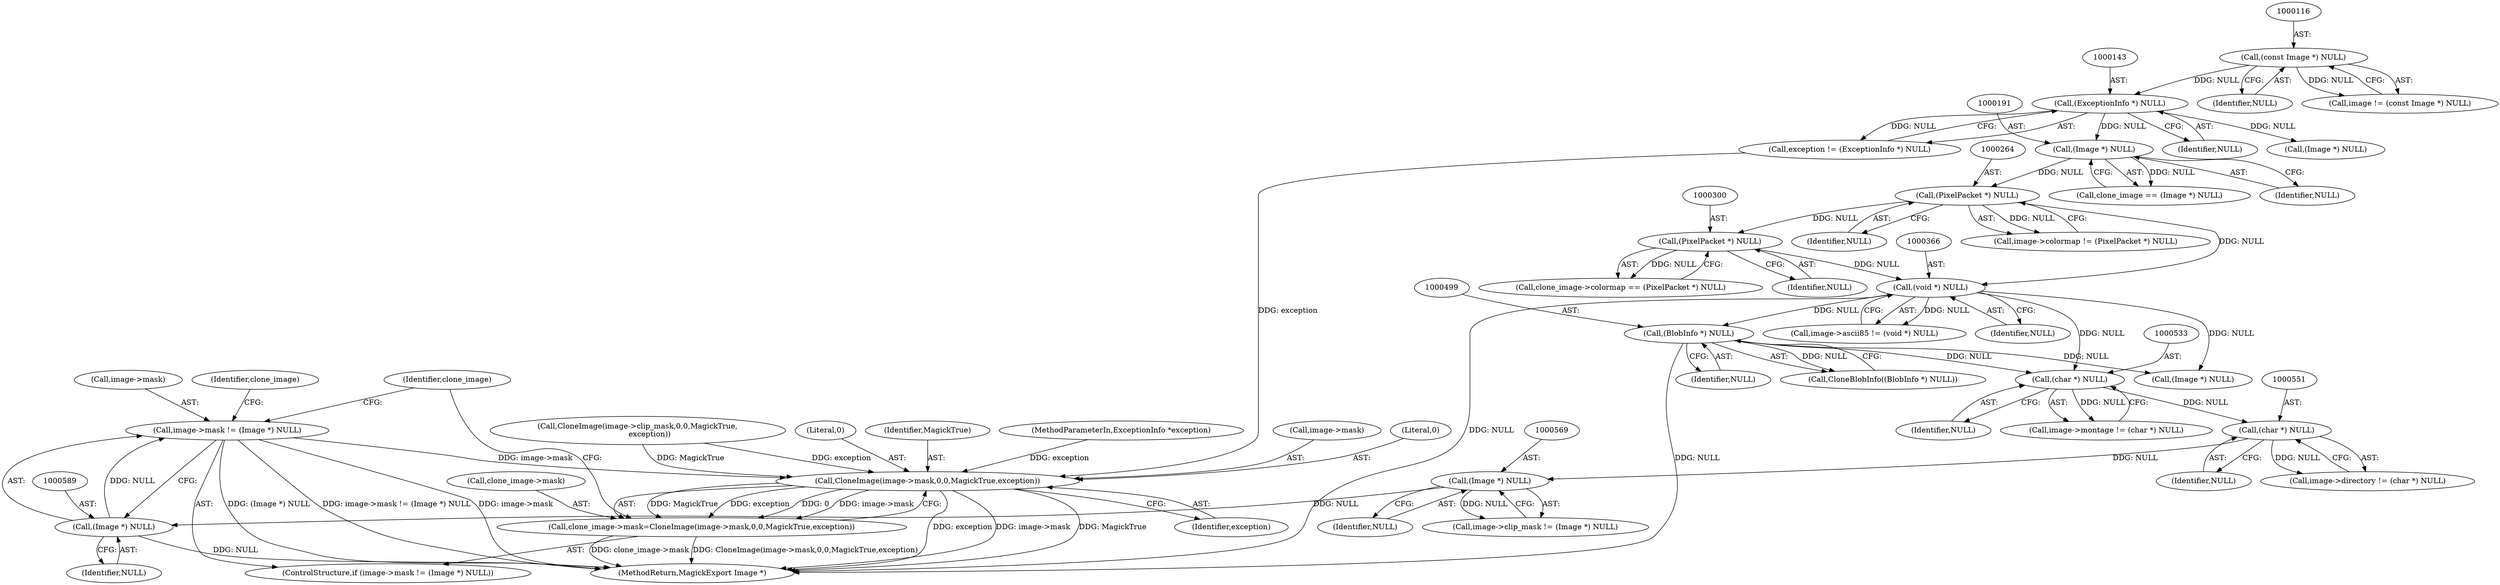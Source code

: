 digraph "0_ImageMagick_01843366d6a7b96e22ad7bb67f3df7d9fd4d5d74@pointer" {
"1000584" [label="(Call,image->mask != (Image *) NULL)"];
"1000588" [label="(Call,(Image *) NULL)"];
"1000568" [label="(Call,(Image *) NULL)"];
"1000550" [label="(Call,(char *) NULL)"];
"1000532" [label="(Call,(char *) NULL)"];
"1000498" [label="(Call,(BlobInfo *) NULL)"];
"1000365" [label="(Call,(void *) NULL)"];
"1000263" [label="(Call,(PixelPacket *) NULL)"];
"1000190" [label="(Call,(Image *) NULL)"];
"1000142" [label="(Call,(ExceptionInfo *) NULL)"];
"1000115" [label="(Call,(const Image *) NULL)"];
"1000299" [label="(Call,(PixelPacket *) NULL)"];
"1000595" [label="(Call,CloneImage(image->mask,0,0,MagickTrue,exception))"];
"1000591" [label="(Call,clone_image->mask=CloneImage(image->mask,0,0,MagickTrue,exception))"];
"1000570" [label="(Identifier,NULL)"];
"1000605" [label="(Identifier,clone_image)"];
"1000361" [label="(Call,image->ascii85 != (void *) NULL)"];
"1000190" [label="(Call,(Image *) NULL)"];
"1000299" [label="(Call,(PixelPacket *) NULL)"];
"1000596" [label="(Call,image->mask)"];
"1000532" [label="(Call,(char *) NULL)"];
"1000564" [label="(Call,image->clip_mask != (Image *) NULL)"];
"1000192" [label="(Identifier,NULL)"];
"1000599" [label="(Literal,0)"];
"1000575" [label="(Call,CloneImage(image->clip_mask,0,0,MagickTrue,\n          exception))"];
"1000265" [label="(Identifier,NULL)"];
"1000585" [label="(Call,image->mask)"];
"1000584" [label="(Call,image->mask != (Image *) NULL)"];
"1000592" [label="(Call,clone_image->mask)"];
"1000600" [label="(Literal,0)"];
"1000568" [label="(Call,(Image *) NULL)"];
"1000367" [label="(Identifier,NULL)"];
"1000295" [label="(Call,clone_image->colormap == (PixelPacket *) NULL)"];
"1000583" [label="(ControlStructure,if (image->mask != (Image *) NULL))"];
"1000115" [label="(Call,(const Image *) NULL)"];
"1000552" [label="(Identifier,NULL)"];
"1000591" [label="(Call,clone_image->mask=CloneImage(image->mask,0,0,MagickTrue,exception))"];
"1000534" [label="(Identifier,NULL)"];
"1000142" [label="(Call,(ExceptionInfo *) NULL)"];
"1000140" [label="(Call,exception != (ExceptionInfo *) NULL)"];
"1000595" [label="(Call,CloneImage(image->mask,0,0,MagickTrue,exception))"];
"1000550" [label="(Call,(char *) NULL)"];
"1000144" [label="(Identifier,NULL)"];
"1000588" [label="(Call,(Image *) NULL)"];
"1000500" [label="(Identifier,NULL)"];
"1000601" [label="(Identifier,MagickTrue)"];
"1000259" [label="(Call,image->colormap != (PixelPacket *) NULL)"];
"1000498" [label="(Call,(BlobInfo *) NULL)"];
"1000117" [label="(Identifier,NULL)"];
"1000176" [label="(Call,(Image *) NULL)"];
"1000593" [label="(Identifier,clone_image)"];
"1000301" [label="(Identifier,NULL)"];
"1000107" [label="(MethodParameterIn,ExceptionInfo *exception)"];
"1000546" [label="(Call,image->directory != (char *) NULL)"];
"1000528" [label="(Call,image->montage != (char *) NULL)"];
"1000497" [label="(Call,CloneBlobInfo((BlobInfo *) NULL))"];
"1000113" [label="(Call,image != (const Image *) NULL)"];
"1000631" [label="(Call,(Image *) NULL)"];
"1000365" [label="(Call,(void *) NULL)"];
"1000188" [label="(Call,clone_image == (Image *) NULL)"];
"1000842" [label="(MethodReturn,MagickExport Image *)"];
"1000602" [label="(Identifier,exception)"];
"1000590" [label="(Identifier,NULL)"];
"1000263" [label="(Call,(PixelPacket *) NULL)"];
"1000584" -> "1000583"  [label="AST: "];
"1000584" -> "1000588"  [label="CFG: "];
"1000585" -> "1000584"  [label="AST: "];
"1000588" -> "1000584"  [label="AST: "];
"1000593" -> "1000584"  [label="CFG: "];
"1000605" -> "1000584"  [label="CFG: "];
"1000584" -> "1000842"  [label="DDG: (Image *) NULL"];
"1000584" -> "1000842"  [label="DDG: image->mask != (Image *) NULL"];
"1000584" -> "1000842"  [label="DDG: image->mask"];
"1000588" -> "1000584"  [label="DDG: NULL"];
"1000584" -> "1000595"  [label="DDG: image->mask"];
"1000588" -> "1000590"  [label="CFG: "];
"1000589" -> "1000588"  [label="AST: "];
"1000590" -> "1000588"  [label="AST: "];
"1000588" -> "1000842"  [label="DDG: NULL"];
"1000568" -> "1000588"  [label="DDG: NULL"];
"1000568" -> "1000564"  [label="AST: "];
"1000568" -> "1000570"  [label="CFG: "];
"1000569" -> "1000568"  [label="AST: "];
"1000570" -> "1000568"  [label="AST: "];
"1000564" -> "1000568"  [label="CFG: "];
"1000568" -> "1000564"  [label="DDG: NULL"];
"1000550" -> "1000568"  [label="DDG: NULL"];
"1000550" -> "1000546"  [label="AST: "];
"1000550" -> "1000552"  [label="CFG: "];
"1000551" -> "1000550"  [label="AST: "];
"1000552" -> "1000550"  [label="AST: "];
"1000546" -> "1000550"  [label="CFG: "];
"1000550" -> "1000546"  [label="DDG: NULL"];
"1000532" -> "1000550"  [label="DDG: NULL"];
"1000532" -> "1000528"  [label="AST: "];
"1000532" -> "1000534"  [label="CFG: "];
"1000533" -> "1000532"  [label="AST: "];
"1000534" -> "1000532"  [label="AST: "];
"1000528" -> "1000532"  [label="CFG: "];
"1000532" -> "1000528"  [label="DDG: NULL"];
"1000498" -> "1000532"  [label="DDG: NULL"];
"1000365" -> "1000532"  [label="DDG: NULL"];
"1000498" -> "1000497"  [label="AST: "];
"1000498" -> "1000500"  [label="CFG: "];
"1000499" -> "1000498"  [label="AST: "];
"1000500" -> "1000498"  [label="AST: "];
"1000497" -> "1000498"  [label="CFG: "];
"1000498" -> "1000842"  [label="DDG: NULL"];
"1000498" -> "1000497"  [label="DDG: NULL"];
"1000365" -> "1000498"  [label="DDG: NULL"];
"1000498" -> "1000631"  [label="DDG: NULL"];
"1000365" -> "1000361"  [label="AST: "];
"1000365" -> "1000367"  [label="CFG: "];
"1000366" -> "1000365"  [label="AST: "];
"1000367" -> "1000365"  [label="AST: "];
"1000361" -> "1000365"  [label="CFG: "];
"1000365" -> "1000842"  [label="DDG: NULL"];
"1000365" -> "1000361"  [label="DDG: NULL"];
"1000263" -> "1000365"  [label="DDG: NULL"];
"1000299" -> "1000365"  [label="DDG: NULL"];
"1000365" -> "1000631"  [label="DDG: NULL"];
"1000263" -> "1000259"  [label="AST: "];
"1000263" -> "1000265"  [label="CFG: "];
"1000264" -> "1000263"  [label="AST: "];
"1000265" -> "1000263"  [label="AST: "];
"1000259" -> "1000263"  [label="CFG: "];
"1000263" -> "1000259"  [label="DDG: NULL"];
"1000190" -> "1000263"  [label="DDG: NULL"];
"1000263" -> "1000299"  [label="DDG: NULL"];
"1000190" -> "1000188"  [label="AST: "];
"1000190" -> "1000192"  [label="CFG: "];
"1000191" -> "1000190"  [label="AST: "];
"1000192" -> "1000190"  [label="AST: "];
"1000188" -> "1000190"  [label="CFG: "];
"1000190" -> "1000188"  [label="DDG: NULL"];
"1000142" -> "1000190"  [label="DDG: NULL"];
"1000142" -> "1000140"  [label="AST: "];
"1000142" -> "1000144"  [label="CFG: "];
"1000143" -> "1000142"  [label="AST: "];
"1000144" -> "1000142"  [label="AST: "];
"1000140" -> "1000142"  [label="CFG: "];
"1000142" -> "1000140"  [label="DDG: NULL"];
"1000115" -> "1000142"  [label="DDG: NULL"];
"1000142" -> "1000176"  [label="DDG: NULL"];
"1000115" -> "1000113"  [label="AST: "];
"1000115" -> "1000117"  [label="CFG: "];
"1000116" -> "1000115"  [label="AST: "];
"1000117" -> "1000115"  [label="AST: "];
"1000113" -> "1000115"  [label="CFG: "];
"1000115" -> "1000113"  [label="DDG: NULL"];
"1000299" -> "1000295"  [label="AST: "];
"1000299" -> "1000301"  [label="CFG: "];
"1000300" -> "1000299"  [label="AST: "];
"1000301" -> "1000299"  [label="AST: "];
"1000295" -> "1000299"  [label="CFG: "];
"1000299" -> "1000295"  [label="DDG: NULL"];
"1000595" -> "1000591"  [label="AST: "];
"1000595" -> "1000602"  [label="CFG: "];
"1000596" -> "1000595"  [label="AST: "];
"1000599" -> "1000595"  [label="AST: "];
"1000600" -> "1000595"  [label="AST: "];
"1000601" -> "1000595"  [label="AST: "];
"1000602" -> "1000595"  [label="AST: "];
"1000591" -> "1000595"  [label="CFG: "];
"1000595" -> "1000842"  [label="DDG: exception"];
"1000595" -> "1000842"  [label="DDG: image->mask"];
"1000595" -> "1000842"  [label="DDG: MagickTrue"];
"1000595" -> "1000591"  [label="DDG: MagickTrue"];
"1000595" -> "1000591"  [label="DDG: exception"];
"1000595" -> "1000591"  [label="DDG: 0"];
"1000595" -> "1000591"  [label="DDG: image->mask"];
"1000575" -> "1000595"  [label="DDG: MagickTrue"];
"1000575" -> "1000595"  [label="DDG: exception"];
"1000140" -> "1000595"  [label="DDG: exception"];
"1000107" -> "1000595"  [label="DDG: exception"];
"1000591" -> "1000583"  [label="AST: "];
"1000592" -> "1000591"  [label="AST: "];
"1000605" -> "1000591"  [label="CFG: "];
"1000591" -> "1000842"  [label="DDG: CloneImage(image->mask,0,0,MagickTrue,exception)"];
"1000591" -> "1000842"  [label="DDG: clone_image->mask"];
}
